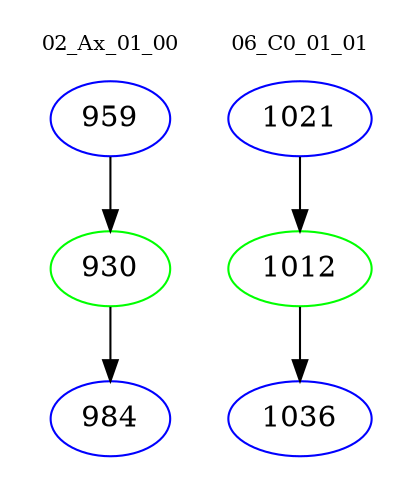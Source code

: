 digraph{
subgraph cluster_0 {
color = white
label = "02_Ax_01_00";
fontsize=10;
T0_959 [label="959", color="blue"]
T0_959 -> T0_930 [color="black"]
T0_930 [label="930", color="green"]
T0_930 -> T0_984 [color="black"]
T0_984 [label="984", color="blue"]
}
subgraph cluster_1 {
color = white
label = "06_C0_01_01";
fontsize=10;
T1_1021 [label="1021", color="blue"]
T1_1021 -> T1_1012 [color="black"]
T1_1012 [label="1012", color="green"]
T1_1012 -> T1_1036 [color="black"]
T1_1036 [label="1036", color="blue"]
}
}
